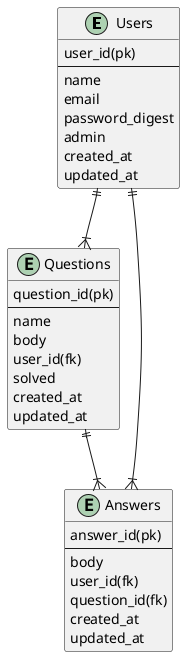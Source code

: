 @startuml

entity Users {
  user_id(pk)
  --
  name
  email
  password_digest
  admin
  created_at
  updated_at
}

entity Questions {
  question_id(pk)
  --
  name
  body
  user_id(fk)
  solved
  created_at
  updated_at
}

entity Answers {
  answer_id(pk)
  --
  body
  user_id(fk)
  question_id(fk)
  created_at
  updated_at
}

Users ||--|{ Questions
Questions ||--|{ Answers
Users ||--|{ Answers

@enduml